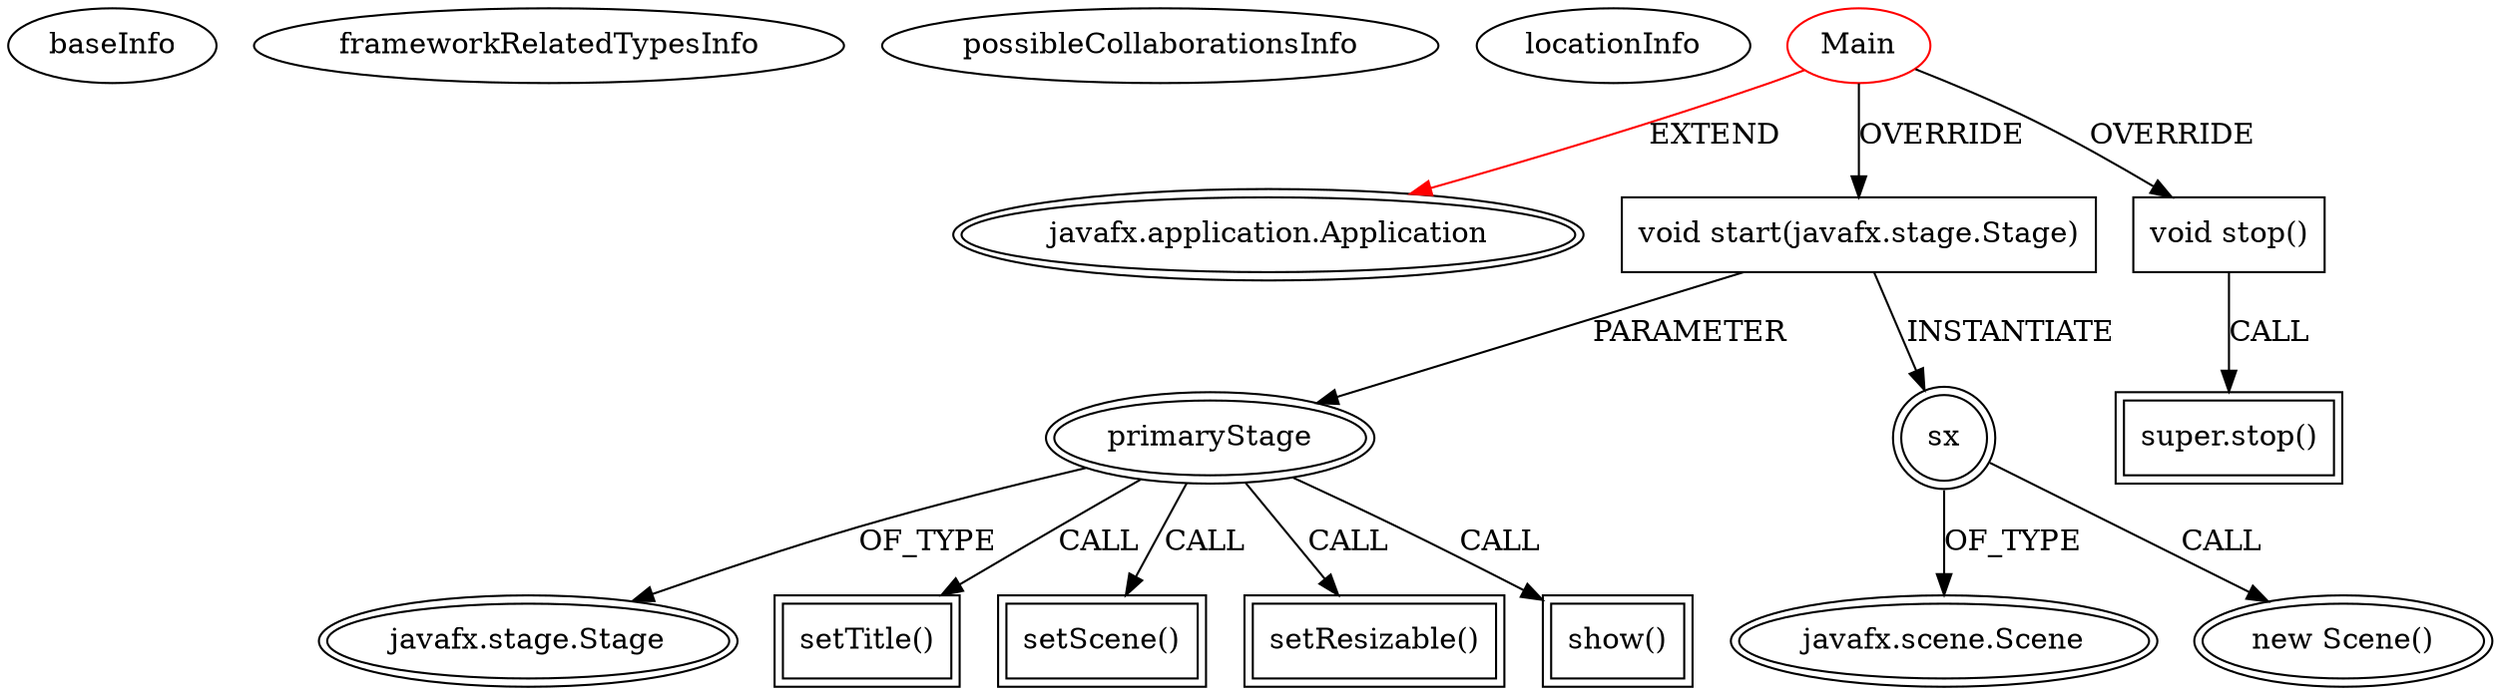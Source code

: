 digraph {
baseInfo[graphId=4916,category="extension_graph",isAnonymous=false,possibleRelation=false]
frameworkRelatedTypesInfo[0="javafx.application.Application"]
possibleCollaborationsInfo[]
locationInfo[projectName="yusiangpotato-Potato3",filePath="/yusiangpotato-Potato3/Potato3-master/src/Main.java",contextSignature="Main",graphId="4916"]
0[label="Main",vertexType="ROOT_CLIENT_CLASS_DECLARATION",isFrameworkType=false,color=red]
1[label="javafx.application.Application",vertexType="FRAMEWORK_CLASS_TYPE",isFrameworkType=true,peripheries=2]
2[label="void start(javafx.stage.Stage)",vertexType="OVERRIDING_METHOD_DECLARATION",isFrameworkType=false,shape=box]
3[label="primaryStage",vertexType="PARAMETER_DECLARATION",isFrameworkType=true,peripheries=2]
4[label="javafx.stage.Stage",vertexType="FRAMEWORK_CLASS_TYPE",isFrameworkType=true,peripheries=2]
6[label="setTitle()",vertexType="INSIDE_CALL",isFrameworkType=true,peripheries=2,shape=box]
8[label="sx",vertexType="VARIABLE_EXPRESION",isFrameworkType=true,peripheries=2,shape=circle]
9[label="javafx.scene.Scene",vertexType="FRAMEWORK_CLASS_TYPE",isFrameworkType=true,peripheries=2]
7[label="new Scene()",vertexType="CONSTRUCTOR_CALL",isFrameworkType=true,peripheries=2]
11[label="setScene()",vertexType="INSIDE_CALL",isFrameworkType=true,peripheries=2,shape=box]
13[label="setResizable()",vertexType="INSIDE_CALL",isFrameworkType=true,peripheries=2,shape=box]
15[label="show()",vertexType="INSIDE_CALL",isFrameworkType=true,peripheries=2,shape=box]
16[label="void stop()",vertexType="OVERRIDING_METHOD_DECLARATION",isFrameworkType=false,shape=box]
17[label="super.stop()",vertexType="SUPER_CALL",isFrameworkType=true,peripheries=2,shape=box]
0->1[label="EXTEND",color=red]
0->2[label="OVERRIDE"]
3->4[label="OF_TYPE"]
2->3[label="PARAMETER"]
3->6[label="CALL"]
2->8[label="INSTANTIATE"]
8->9[label="OF_TYPE"]
8->7[label="CALL"]
3->11[label="CALL"]
3->13[label="CALL"]
3->15[label="CALL"]
0->16[label="OVERRIDE"]
16->17[label="CALL"]
}
